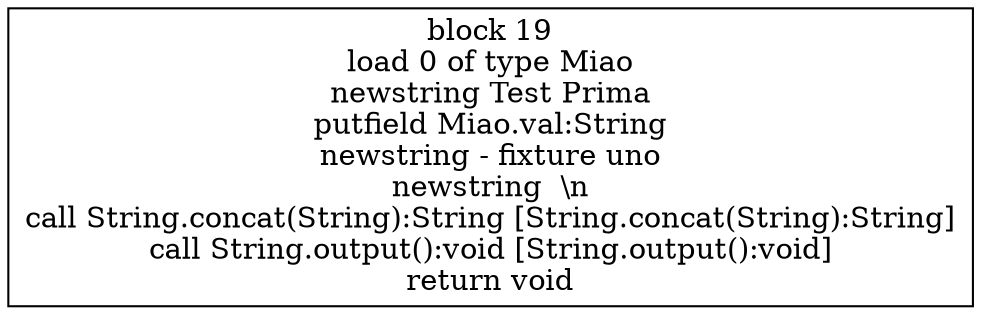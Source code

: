 digraph "Miao.fixture2" {
size = "11,7.5";
codeblock_19 [ shape = box, label = "block 19\nload 0 of type Miao\nnewstring Test Prima\nputfield Miao.val:String\nnewstring - fixture uno\nnewstring  \\n\ncall String.concat(String):String [String.concat(String):String]\ncall String.output():void [String.output():void]\nreturn void"];
}
